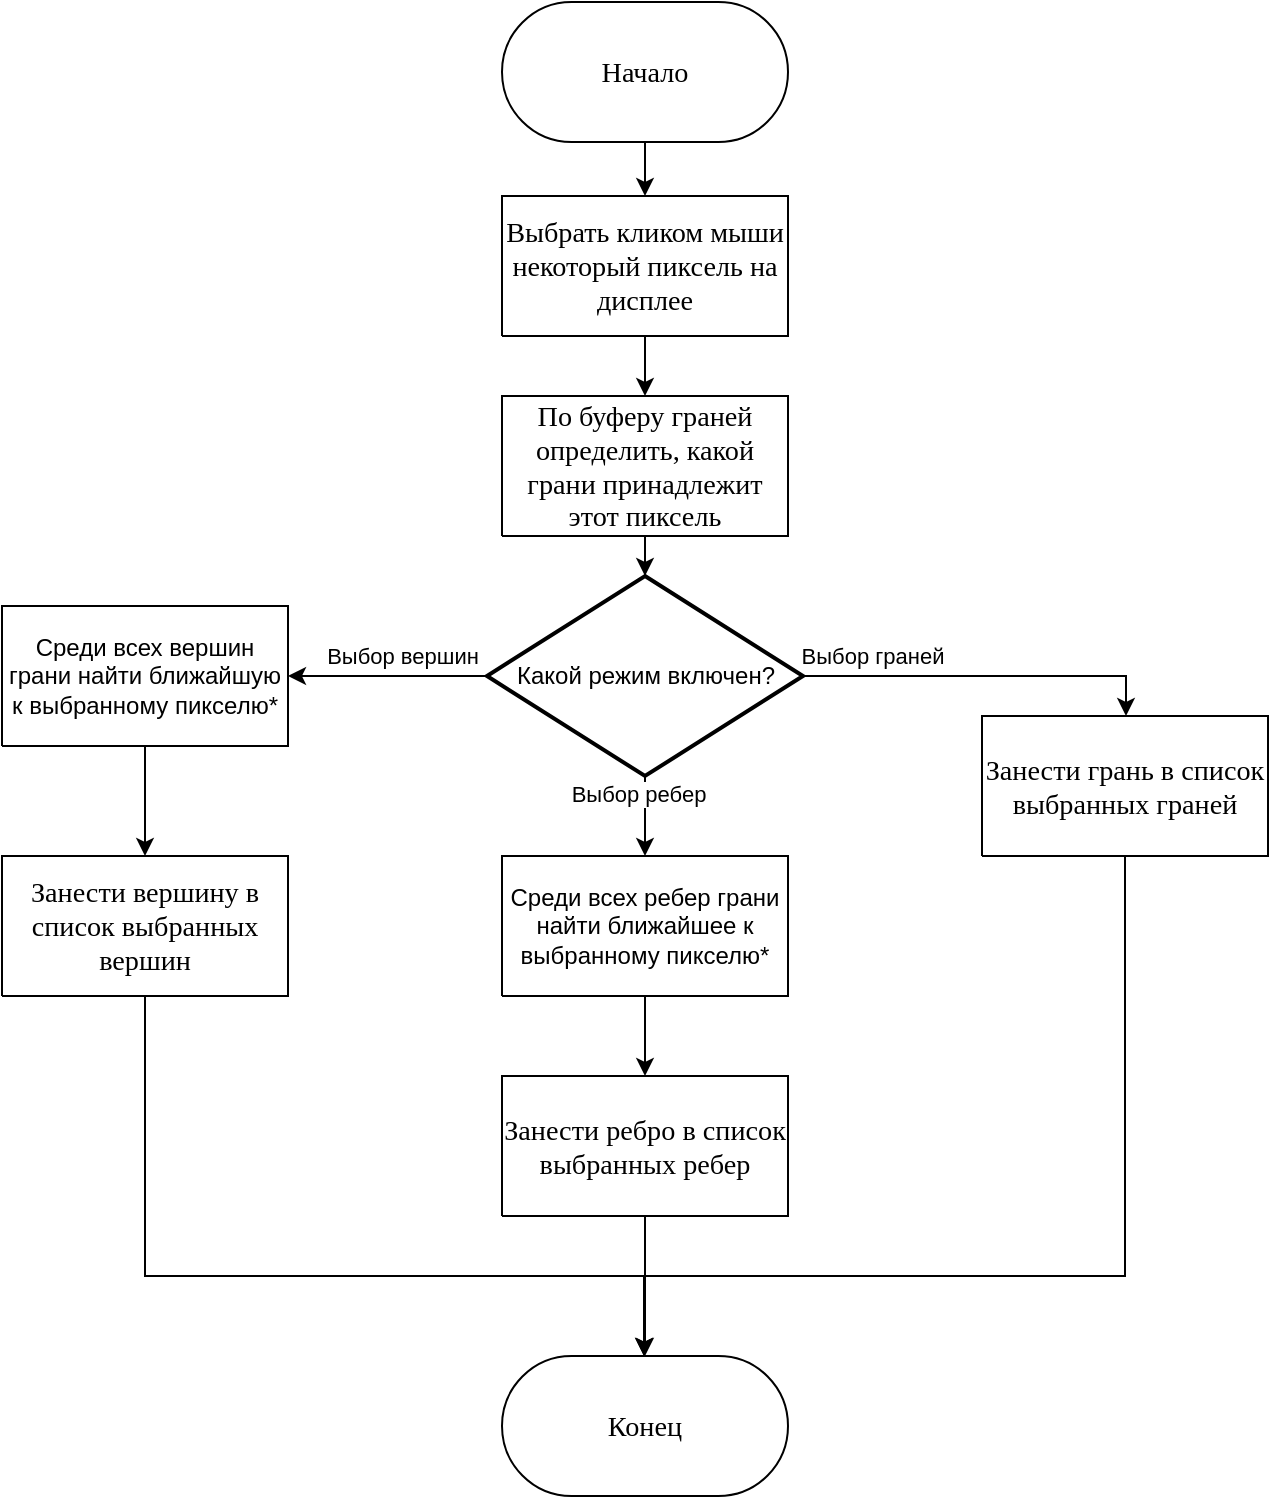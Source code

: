 <mxfile version="18.0.6" type="device"><diagram name="Страница-1" id="Page-1"><mxGraphModel dx="1429" dy="450" grid="1" gridSize="10" guides="1" tooltips="1" connect="1" arrows="1" fold="1" page="1" pageScale="1" pageWidth="827" pageHeight="1169" math="0" shadow="0"><root><mxCell id="0"/><mxCell id="1" value="Блок-схема" parent="0"/><mxCell id="3SdDHVdESP4NZOsQ2yN3-28" value="" style="edgeStyle=orthogonalEdgeStyle;rounded=0;orthogonalLoop=1;jettySize=auto;html=1;" edge="1" parent="1" source="3" target="4"><mxGeometry relative="1" as="geometry"/></mxCell><mxCell id="3" value="&lt;div style=&quot;font-size: 1px&quot;&gt;&lt;font style=&quot;font-size:14.11px;font-family:Calibri;color:#000000;direction:ltr;letter-spacing:0px;line-height:120%;opacity:1&quot;&gt;Начало&lt;br/&gt;&lt;/font&gt;&lt;/div&gt;" style="verticalAlign=middle;align=center;vsdxID=2;fillColor=#FFFFFF;gradientColor=none;shape=stencil(tVLREoIgEPwaHmkIMj/A7D+YRGUicA5K+/ugs8ly9KXp7W5372BhiSh8KztFOPMB3Fn1ugotEQfCubatAh1iRURJRFE7UA24q62w72RSpuribmnDgHN8txEiTXF2R2TL2LM/otxoO5Hn2Wafr8klnCIH8+0w6jOULy988VQO2lNwQQbt7AdnJDSKxqNobWQz3gMp3yvVTeAVL3PrPzlZfsm/eInF+09rbQxGYsp/ZyBCmB9RPgA=);strokeColor=#000000;spacingTop=-1;spacingBottom=-1;spacingLeft=-1;spacingRight=-1;points=[[0.5,0,0],[0.5,0.5,0],[1,0.5,0]];labelBackgroundColor=none;rounded=0;html=1;whiteSpace=wrap;" parent="1" vertex="1"><mxGeometry x="200" y="163" width="143" height="70" as="geometry"/></mxCell><mxCell id="3SdDHVdESP4NZOsQ2yN3-32" value="" style="edgeStyle=orthogonalEdgeStyle;rounded=0;orthogonalLoop=1;jettySize=auto;html=1;" edge="1" parent="1" source="4" target="3SdDHVdESP4NZOsQ2yN3-31"><mxGeometry relative="1" as="geometry"/></mxCell><mxCell id="4" value="&lt;div style=&quot;font-size: 1px&quot;&gt;&lt;font style=&quot;font-size:14.11px;font-family:Calibri;color:#000000;direction:ltr;letter-spacing:0px;line-height:120%;opacity:1&quot;&gt;Выбрать кликом мыши некоторый пиксель на дисплее&lt;br&gt;&lt;/font&gt;&lt;/div&gt;" style="verticalAlign=middle;align=center;vsdxID=3;fillColor=#FFFFFF;gradientColor=none;shape=stencil(nZBLDoAgDERP0z3SIyjew0SURgSD+Lu9kMZoXLhwN9O+tukAlrNpJg1SzDH4QW/URgNYgZTkjA4UkwJUgGXng+6DX1zLfmoymdXo17xh5zmRJ6Q42BWCfc2oJfdAr+Yv+AP9Cb7OJ3H/2JG1HNGz/84klThPVCc=);strokeColor=#000000;spacingTop=-1;spacingBottom=-1;spacingLeft=-1;spacingRight=-1;points=[[1,0.5,0],[0.5,0.5,0],[0.5,0,0]];labelBackgroundColor=none;rounded=0;html=1;whiteSpace=wrap;" parent="1" vertex="1"><mxGeometry x="200" y="260" width="143" height="70" as="geometry"/></mxCell><mxCell id="3SdDHVdESP4NZOsQ2yN3-35" value="" style="edgeStyle=orthogonalEdgeStyle;rounded=0;orthogonalLoop=1;jettySize=auto;html=1;" edge="1" parent="1" source="3SdDHVdESP4NZOsQ2yN3-31" target="3SdDHVdESP4NZOsQ2yN3-34"><mxGeometry relative="1" as="geometry"/></mxCell><mxCell id="3SdDHVdESP4NZOsQ2yN3-31" value="&lt;div style=&quot;font-size: 1px&quot;&gt;&lt;font style=&quot;font-size:14.11px;font-family:Calibri;color:#000000;direction:ltr;letter-spacing:0px;line-height:120%;opacity:1&quot;&gt;По буферу граней определить, какой грани принадлежит этот пиксель&lt;br&gt;&lt;/font&gt;&lt;/div&gt;" style="verticalAlign=middle;align=center;vsdxID=3;fillColor=#FFFFFF;gradientColor=none;shape=stencil(nZBLDoAgDERP0z3SIyjew0SURgSD+Lu9kMZoXLhwN9O+tukAlrNpJg1SzDH4QW/URgNYgZTkjA4UkwJUgGXng+6DX1zLfmoymdXo17xh5zmRJ6Q42BWCfc2oJfdAr+Yv+AP9Cb7OJ3H/2JG1HNGz/84klThPVCc=);strokeColor=#000000;spacingTop=-1;spacingBottom=-1;spacingLeft=-1;spacingRight=-1;points=[[1,0.5,0],[0.5,0.5,0],[0.5,0,0]];labelBackgroundColor=none;rounded=0;html=1;whiteSpace=wrap;" vertex="1" parent="1"><mxGeometry x="200" y="360" width="143" height="70" as="geometry"/></mxCell><mxCell id="3SdDHVdESP4NZOsQ2yN3-42" value="" style="edgeStyle=orthogonalEdgeStyle;rounded=0;orthogonalLoop=1;jettySize=auto;html=1;" edge="1" parent="1" source="3SdDHVdESP4NZOsQ2yN3-34" target="3SdDHVdESP4NZOsQ2yN3-41"><mxGeometry relative="1" as="geometry"/></mxCell><mxCell id="3SdDHVdESP4NZOsQ2yN3-44" value="" style="edgeStyle=orthogonalEdgeStyle;rounded=0;orthogonalLoop=1;jettySize=auto;html=1;" edge="1" parent="1" source="3SdDHVdESP4NZOsQ2yN3-34" target="3SdDHVdESP4NZOsQ2yN3-43"><mxGeometry relative="1" as="geometry"/></mxCell><mxCell id="3SdDHVdESP4NZOsQ2yN3-48" value="Выбор вершин" style="edgeLabel;html=1;align=center;verticalAlign=middle;resizable=0;points=[];" vertex="1" connectable="0" parent="3SdDHVdESP4NZOsQ2yN3-44"><mxGeometry x="-0.264" relative="1" as="geometry"><mxPoint x="-6" y="-10" as="offset"/></mxGeometry></mxCell><mxCell id="3SdDHVdESP4NZOsQ2yN3-45" style="edgeStyle=orthogonalEdgeStyle;rounded=0;orthogonalLoop=1;jettySize=auto;html=1;" edge="1" parent="1" source="3SdDHVdESP4NZOsQ2yN3-34" target="3SdDHVdESP4NZOsQ2yN3-49"><mxGeometry relative="1" as="geometry"><Array as="points"><mxPoint x="512" y="500"/></Array></mxGeometry></mxCell><mxCell id="3SdDHVdESP4NZOsQ2yN3-46" value="Выбор граней" style="edgeLabel;html=1;align=center;verticalAlign=middle;resizable=0;points=[];" vertex="1" connectable="0" parent="3SdDHVdESP4NZOsQ2yN3-45"><mxGeometry x="-0.9" y="1" relative="1" as="geometry"><mxPoint x="25" y="-9" as="offset"/></mxGeometry></mxCell><mxCell id="3SdDHVdESP4NZOsQ2yN3-34" value="Какой режим включен?" style="strokeWidth=2;html=1;shape=mxgraph.flowchart.decision;whiteSpace=wrap;" vertex="1" parent="1"><mxGeometry x="192.5" y="450" width="158" height="100" as="geometry"/></mxCell><mxCell id="3SdDHVdESP4NZOsQ2yN3-36" value="&lt;div style=&quot;font-size: 1px&quot;&gt;&lt;font style=&quot;font-size:14.11px;font-family:Calibri;color:#000000;direction:ltr;letter-spacing:0px;line-height:120%;opacity:1&quot;&gt;Конец&lt;br&gt;&lt;/font&gt;&lt;/div&gt;" style="verticalAlign=middle;align=center;vsdxID=2;fillColor=#FFFFFF;gradientColor=none;shape=stencil(tVLREoIgEPwaHmkIMj/A7D+YRGUicA5K+/ugs8ly9KXp7W5372BhiSh8KztFOPMB3Fn1ugotEQfCubatAh1iRURJRFE7UA24q62w72RSpuribmnDgHN8txEiTXF2R2TL2LM/otxoO5Hn2Wafr8klnCIH8+0w6jOULy988VQO2lNwQQbt7AdnJDSKxqNobWQz3gMp3yvVTeAVL3PrPzlZfsm/eInF+09rbQxGYsp/ZyBCmB9RPgA=);strokeColor=#000000;spacingTop=-1;spacingBottom=-1;spacingLeft=-1;spacingRight=-1;points=[[0.5,0,0],[0.5,0.5,0],[1,0.5,0]];labelBackgroundColor=none;rounded=0;html=1;whiteSpace=wrap;" vertex="1" parent="1"><mxGeometry x="200" y="840" width="143" height="70" as="geometry"/></mxCell><mxCell id="3SdDHVdESP4NZOsQ2yN3-54" value="" style="edgeStyle=orthogonalEdgeStyle;rounded=0;orthogonalLoop=1;jettySize=auto;html=1;" edge="1" parent="1" source="3SdDHVdESP4NZOsQ2yN3-41" target="3SdDHVdESP4NZOsQ2yN3-51"><mxGeometry relative="1" as="geometry"/></mxCell><mxCell id="3SdDHVdESP4NZOsQ2yN3-41" value="Среди всех ребер грани найти ближайшее к выбранному пикселю*" style="verticalAlign=middle;align=center;vsdxID=3;fillColor=#FFFFFF;gradientColor=none;shape=stencil(nZBLDoAgDERP0z3SIyjew0SURgSD+Lu9kMZoXLhwN9O+tukAlrNpJg1SzDH4QW/URgNYgZTkjA4UkwJUgGXng+6DX1zLfmoymdXo17xh5zmRJ6Q42BWCfc2oJfdAr+Yv+AP9Cb7OJ3H/2JG1HNGz/84klThPVCc=);strokeColor=#000000;spacingTop=-1;spacingBottom=-1;spacingLeft=-1;spacingRight=-1;points=[[1,0.5,0],[0.5,0.5,0],[0.5,0,0]];labelBackgroundColor=none;rounded=0;html=1;whiteSpace=wrap;" vertex="1" parent="1"><mxGeometry x="200" y="590" width="143" height="70" as="geometry"/></mxCell><mxCell id="3SdDHVdESP4NZOsQ2yN3-53" value="" style="edgeStyle=orthogonalEdgeStyle;rounded=0;orthogonalLoop=1;jettySize=auto;html=1;" edge="1" parent="1" source="3SdDHVdESP4NZOsQ2yN3-43" target="3SdDHVdESP4NZOsQ2yN3-52"><mxGeometry relative="1" as="geometry"/></mxCell><mxCell id="3SdDHVdESP4NZOsQ2yN3-43" value="&lt;span style=&quot;&quot;&gt;Среди всех вершин грани найти ближайшую к выбранному пикселю*&lt;/span&gt;" style="verticalAlign=middle;align=center;vsdxID=3;fillColor=#FFFFFF;gradientColor=none;shape=stencil(nZBLDoAgDERP0z3SIyjew0SURgSD+Lu9kMZoXLhwN9O+tukAlrNpJg1SzDH4QW/URgNYgZTkjA4UkwJUgGXng+6DX1zLfmoymdXo17xh5zmRJ6Q42BWCfc2oJfdAr+Yv+AP9Cb7OJ3H/2JG1HNGz/84klThPVCc=);strokeColor=#000000;spacingTop=-1;spacingBottom=-1;spacingLeft=-1;spacingRight=-1;points=[[1,0.5,0],[0.5,0.5,0],[0.5,0,0]];labelBackgroundColor=none;rounded=0;html=1;whiteSpace=wrap;" vertex="1" parent="1"><mxGeometry x="-50" y="465" width="143" height="70" as="geometry"/></mxCell><mxCell id="3SdDHVdESP4NZOsQ2yN3-47" value="Выбор ребер" style="edgeLabel;html=1;align=center;verticalAlign=middle;resizable=0;points=[];" vertex="1" connectable="0" parent="1"><mxGeometry x="389.997" y="500" as="geometry"><mxPoint x="-122" y="59" as="offset"/></mxGeometry></mxCell><mxCell id="3SdDHVdESP4NZOsQ2yN3-50" value="" style="edgeStyle=orthogonalEdgeStyle;rounded=0;orthogonalLoop=1;jettySize=auto;html=1;" edge="1" parent="1" source="3SdDHVdESP4NZOsQ2yN3-49" target="3SdDHVdESP4NZOsQ2yN3-36"><mxGeometry relative="1" as="geometry"><Array as="points"><mxPoint x="511" y="800"/><mxPoint x="271" y="800"/></Array></mxGeometry></mxCell><mxCell id="3SdDHVdESP4NZOsQ2yN3-49" value="&lt;div style=&quot;font-size: 1px&quot;&gt;&lt;font style=&quot;font-size:14.11px;font-family:Calibri;color:#000000;direction:ltr;letter-spacing:0px;line-height:120%;opacity:1&quot;&gt;Занести грань в список выбранных граней&lt;br&gt;&lt;/font&gt;&lt;/div&gt;" style="verticalAlign=middle;align=center;vsdxID=3;fillColor=#FFFFFF;gradientColor=none;shape=stencil(nZBLDoAgDERP0z3SIyjew0SURgSD+Lu9kMZoXLhwN9O+tukAlrNpJg1SzDH4QW/URgNYgZTkjA4UkwJUgGXng+6DX1zLfmoymdXo17xh5zmRJ6Q42BWCfc2oJfdAr+Yv+AP9Cb7OJ3H/2JG1HNGz/84klThPVCc=);strokeColor=#000000;spacingTop=-1;spacingBottom=-1;spacingLeft=-1;spacingRight=-1;points=[[1,0.5,0],[0.5,0.5,0],[0.5,0,0]];labelBackgroundColor=none;rounded=0;html=1;whiteSpace=wrap;" vertex="1" parent="1"><mxGeometry x="440" y="520" width="143" height="70" as="geometry"/></mxCell><mxCell id="3SdDHVdESP4NZOsQ2yN3-55" value="" style="edgeStyle=orthogonalEdgeStyle;rounded=0;orthogonalLoop=1;jettySize=auto;html=1;" edge="1" parent="1" source="3SdDHVdESP4NZOsQ2yN3-51" target="3SdDHVdESP4NZOsQ2yN3-36"><mxGeometry relative="1" as="geometry"/></mxCell><mxCell id="3SdDHVdESP4NZOsQ2yN3-51" value="&lt;div style=&quot;font-size: 1px&quot;&gt;&lt;font style=&quot;font-size:14.11px;font-family:Calibri;color:#000000;direction:ltr;letter-spacing:0px;line-height:120%;opacity:1&quot;&gt;Занести ребро в список выбранных ребер&lt;br&gt;&lt;/font&gt;&lt;/div&gt;" style="verticalAlign=middle;align=center;vsdxID=3;fillColor=#FFFFFF;gradientColor=none;shape=stencil(nZBLDoAgDERP0z3SIyjew0SURgSD+Lu9kMZoXLhwN9O+tukAlrNpJg1SzDH4QW/URgNYgZTkjA4UkwJUgGXng+6DX1zLfmoymdXo17xh5zmRJ6Q42BWCfc2oJfdAr+Yv+AP9Cb7OJ3H/2JG1HNGz/84klThPVCc=);strokeColor=#000000;spacingTop=-1;spacingBottom=-1;spacingLeft=-1;spacingRight=-1;points=[[1,0.5,0],[0.5,0.5,0],[0.5,0,0]];labelBackgroundColor=none;rounded=0;html=1;whiteSpace=wrap;" vertex="1" parent="1"><mxGeometry x="200" y="700" width="143" height="70" as="geometry"/></mxCell><mxCell id="3SdDHVdESP4NZOsQ2yN3-56" style="edgeStyle=orthogonalEdgeStyle;rounded=0;orthogonalLoop=1;jettySize=auto;html=1;" edge="1" parent="1" source="3SdDHVdESP4NZOsQ2yN3-52" target="3SdDHVdESP4NZOsQ2yN3-36"><mxGeometry relative="1" as="geometry"><Array as="points"><mxPoint x="21" y="800"/><mxPoint x="271" y="800"/></Array></mxGeometry></mxCell><mxCell id="3SdDHVdESP4NZOsQ2yN3-52" value="&lt;div style=&quot;font-size: 1px&quot;&gt;&lt;font style=&quot;font-size:14.11px;font-family:Calibri;color:#000000;direction:ltr;letter-spacing:0px;line-height:120%;opacity:1&quot;&gt;Занести вершину в список выбранных вершин&lt;br&gt;&lt;/font&gt;&lt;/div&gt;" style="verticalAlign=middle;align=center;vsdxID=3;fillColor=#FFFFFF;gradientColor=none;shape=stencil(nZBLDoAgDERP0z3SIyjew0SURgSD+Lu9kMZoXLhwN9O+tukAlrNpJg1SzDH4QW/URgNYgZTkjA4UkwJUgGXng+6DX1zLfmoymdXo17xh5zmRJ6Q42BWCfc2oJfdAr+Yv+AP9Cb7OJ3H/2JG1HNGz/84klThPVCc=);strokeColor=#000000;spacingTop=-1;spacingBottom=-1;spacingLeft=-1;spacingRight=-1;points=[[1,0.5,0],[0.5,0.5,0],[0.5,0,0]];labelBackgroundColor=none;rounded=0;html=1;whiteSpace=wrap;" vertex="1" parent="1"><mxGeometry x="-50" y="590" width="143" height="70" as="geometry"/></mxCell><mxCell id="2" value="Соединительная линия" parent="0"/></root></mxGraphModel></diagram></mxfile>